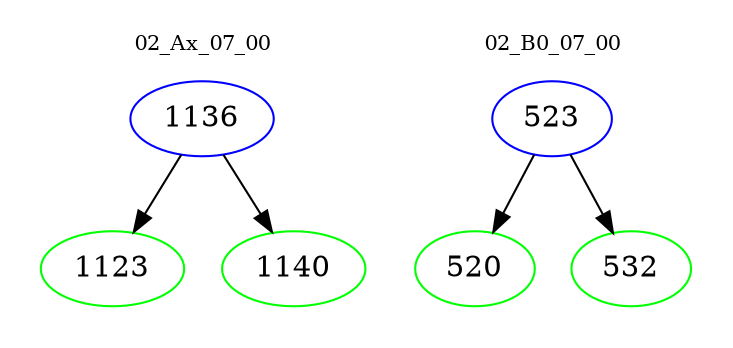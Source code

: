 digraph{
subgraph cluster_0 {
color = white
label = "02_Ax_07_00";
fontsize=10;
T0_1136 [label="1136", color="blue"]
T0_1136 -> T0_1123 [color="black"]
T0_1123 [label="1123", color="green"]
T0_1136 -> T0_1140 [color="black"]
T0_1140 [label="1140", color="green"]
}
subgraph cluster_1 {
color = white
label = "02_B0_07_00";
fontsize=10;
T1_523 [label="523", color="blue"]
T1_523 -> T1_520 [color="black"]
T1_520 [label="520", color="green"]
T1_523 -> T1_532 [color="black"]
T1_532 [label="532", color="green"]
}
}
